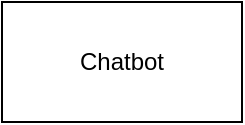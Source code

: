 <mxfile version="24.7.3" type="github">
  <diagram name="Page-1" id="NrWC7gv7TJmJxPSR4iG9">
    <mxGraphModel dx="1185" dy="717" grid="1" gridSize="10" guides="1" tooltips="1" connect="1" arrows="1" fold="1" page="1" pageScale="1" pageWidth="850" pageHeight="1100" math="0" shadow="0">
      <root>
        <mxCell id="0" />
        <mxCell id="1" parent="0" />
        <mxCell id="ZEefqZfRIeUnTl6OVJdh-1" value="Chatbot" style="rounded=0;whiteSpace=wrap;html=1;" vertex="1" parent="1">
          <mxGeometry x="360" y="340" width="120" height="60" as="geometry" />
        </mxCell>
      </root>
    </mxGraphModel>
  </diagram>
</mxfile>
